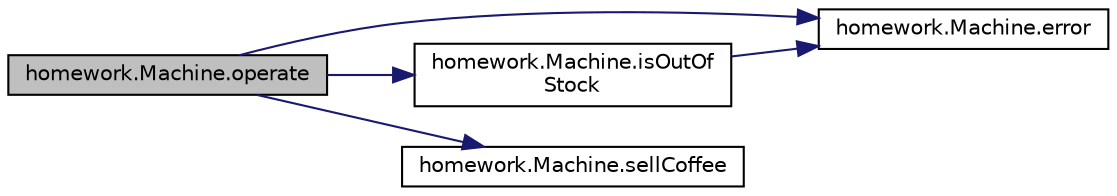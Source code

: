 digraph "homework.Machine.operate"
{
  edge [fontname="Helvetica",fontsize="10",labelfontname="Helvetica",labelfontsize="10"];
  node [fontname="Helvetica",fontsize="10",shape=record];
  rankdir="LR";
  Node1 [label="homework.Machine.operate",height=0.2,width=0.4,color="black", fillcolor="grey75", style="filled", fontcolor="black"];
  Node1 -> Node2 [color="midnightblue",fontsize="10",style="solid",fontname="Helvetica"];
  Node2 [label="homework.Machine.error",height=0.2,width=0.4,color="black", fillcolor="white", style="filled",URL="$classhomework_1_1_machine.html#a1d7f4ae53f4a73b94c1f7948637abe56"];
  Node1 -> Node3 [color="midnightblue",fontsize="10",style="solid",fontname="Helvetica"];
  Node3 [label="homework.Machine.isOutOf\lStock",height=0.2,width=0.4,color="black", fillcolor="white", style="filled",URL="$classhomework_1_1_machine.html#a7aea2c95a5444015f3cb1c0b69376852"];
  Node3 -> Node2 [color="midnightblue",fontsize="10",style="solid",fontname="Helvetica"];
  Node1 -> Node4 [color="midnightblue",fontsize="10",style="solid",fontname="Helvetica"];
  Node4 [label="homework.Machine.sellCoffee",height=0.2,width=0.4,color="black", fillcolor="white", style="filled",URL="$classhomework_1_1_machine.html#a81525289e52f27b3451a180d19f26e33"];
}
